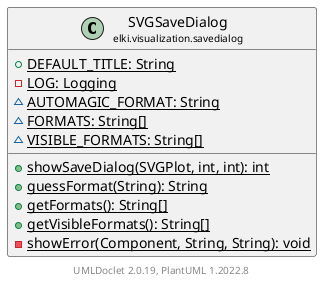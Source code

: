 @startuml
    remove .*\.(Instance|Par|Parameterizer|Factory)$
    set namespaceSeparator none
    hide empty fields
    hide empty methods

    class "<size:14>SVGSaveDialog\n<size:10>elki.visualization.savedialog" as elki.visualization.savedialog.SVGSaveDialog [[SVGSaveDialog.html]] {
        {static} +DEFAULT_TITLE: String
        {static} -LOG: Logging
        {static} ~AUTOMAGIC_FORMAT: String
        {static} ~FORMATS: String[]
        {static} ~VISIBLE_FORMATS: String[]
        {static} +showSaveDialog(SVGPlot, int, int): int
        {static} +guessFormat(String): String
        {static} +getFormats(): String[]
        {static} +getVisibleFormats(): String[]
        {static} -showError(Component, String, String): void
    }

    center footer UMLDoclet 2.0.19, PlantUML 1.2022.8
@enduml
